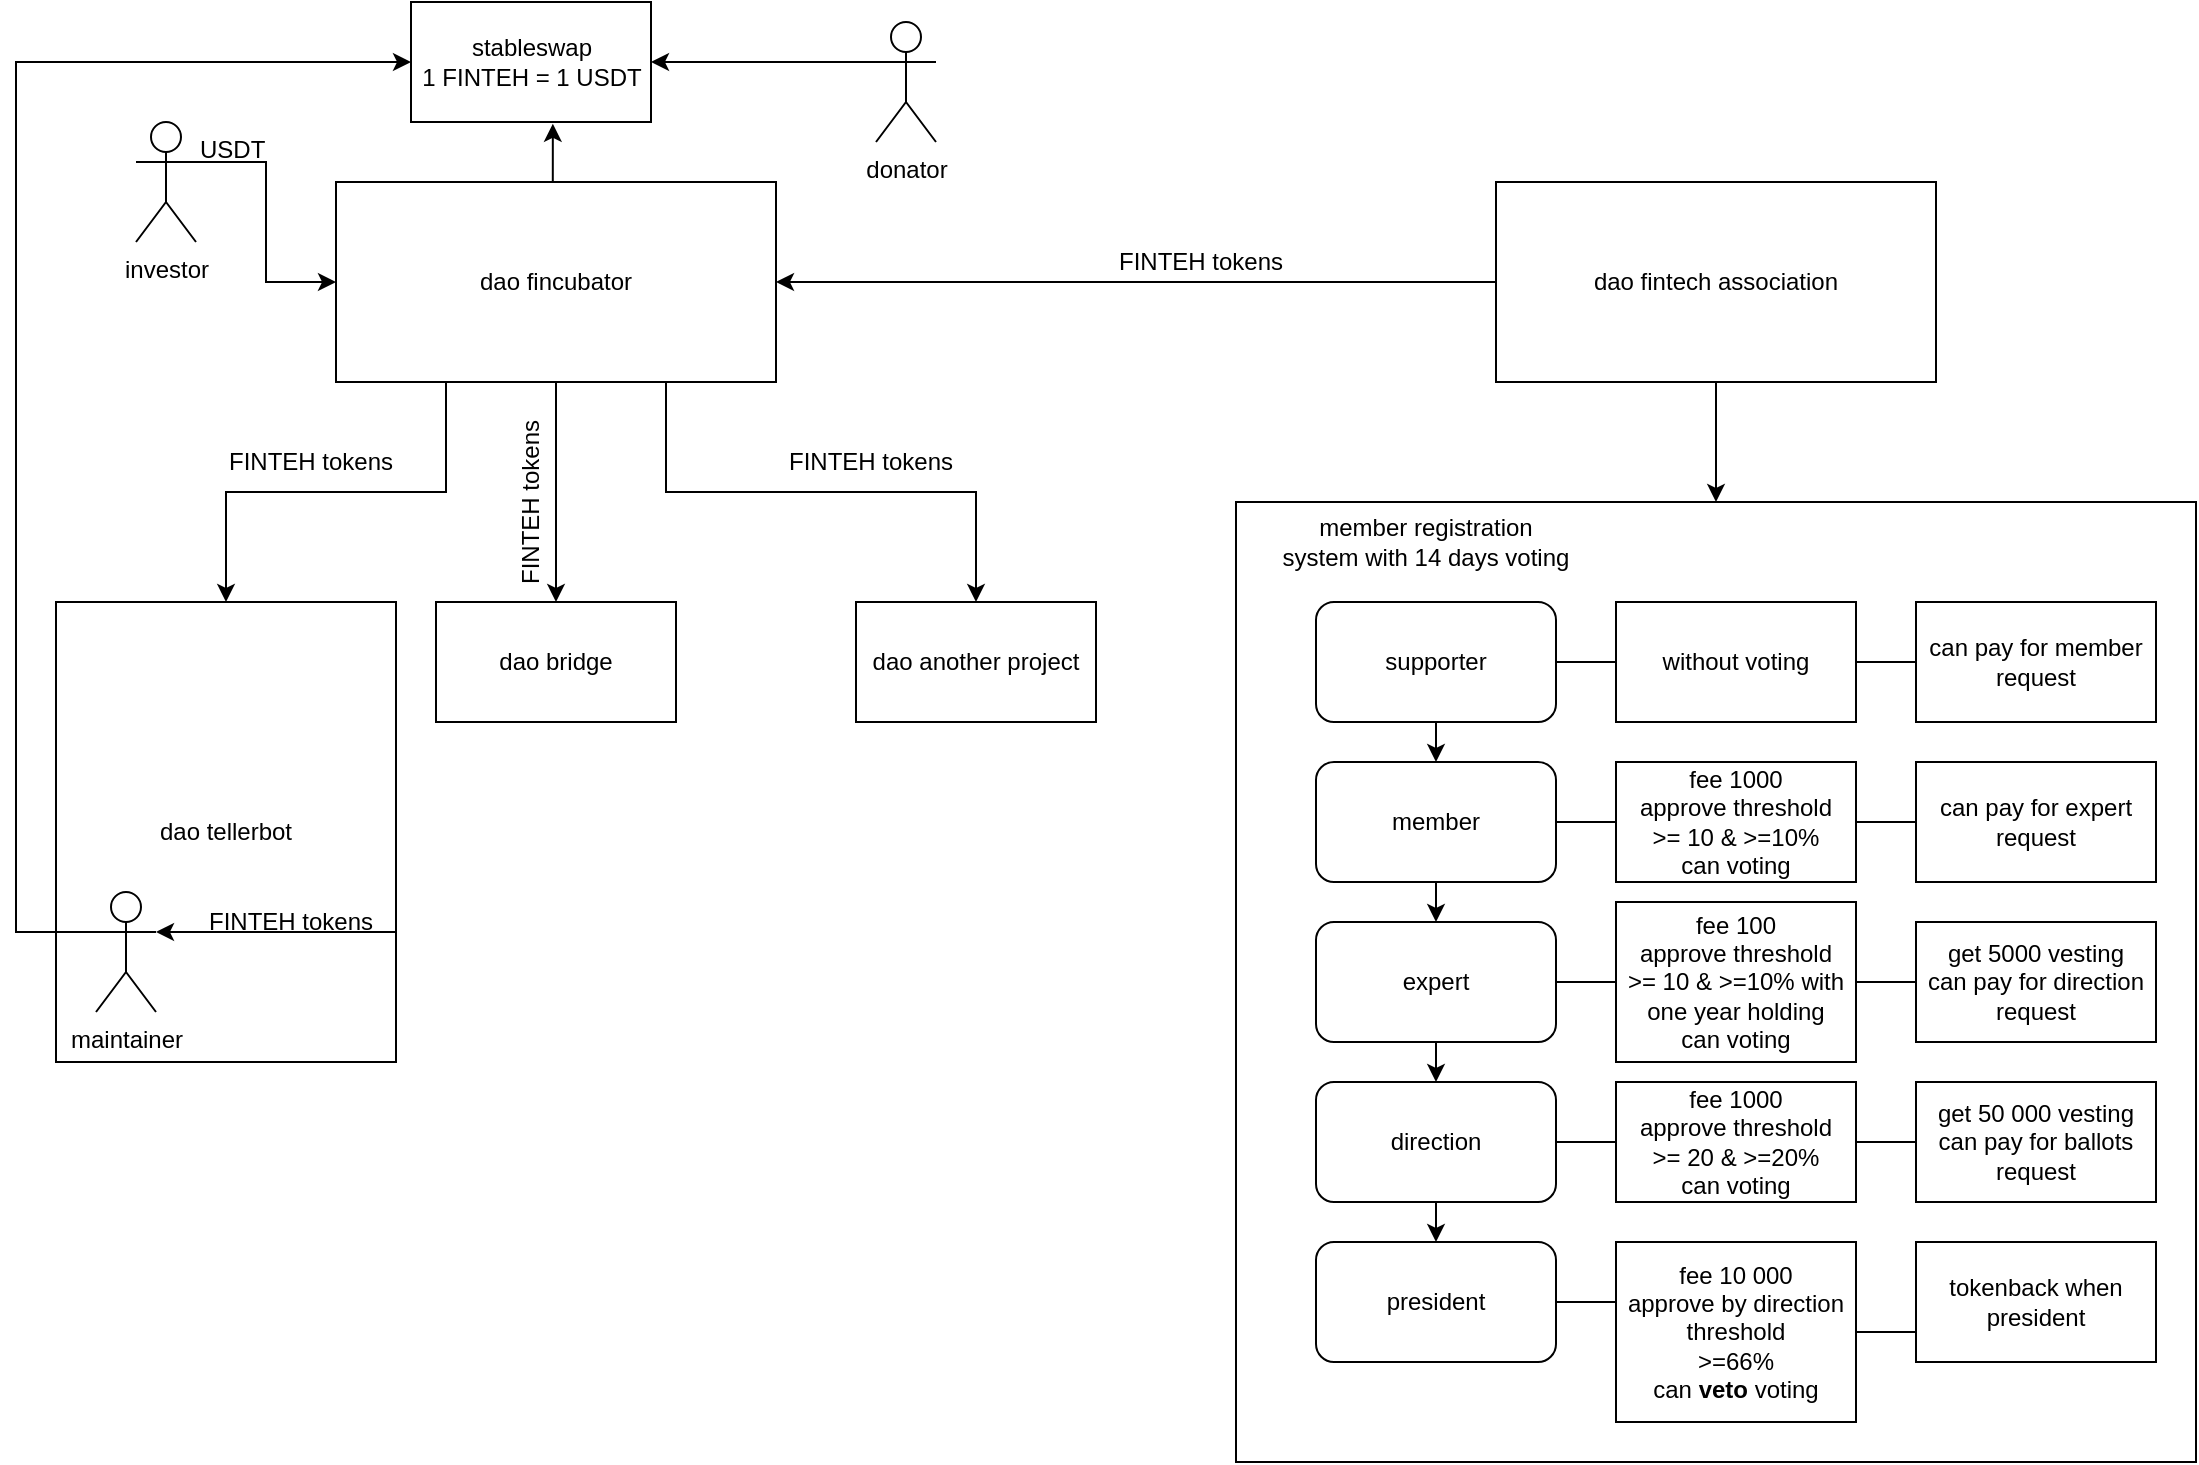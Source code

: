 <mxfile version="14.4.8" type="github">
  <diagram id="6a731a19-8d31-9384-78a2-239565b7b9f0" name="Page-1">
    <mxGraphModel dx="2595" dy="1518" grid="1" gridSize="10" guides="1" tooltips="1" connect="1" arrows="1" fold="1" page="1" pageScale="1" pageWidth="1169" pageHeight="827" background="#ffffff" math="0" shadow="0">
      <root>
        <mxCell id="0" />
        <mxCell id="1" parent="0" />
        <mxCell id="Tn-8CT3KJRF8G7JqvR9h-2226" value="" style="rounded=0;whiteSpace=wrap;html=1;" vertex="1" parent="1">
          <mxGeometry x="650" y="260" width="480" height="480" as="geometry" />
        </mxCell>
        <mxCell id="Tn-8CT3KJRF8G7JqvR9h-2229" style="edgeStyle=orthogonalEdgeStyle;rounded=0;orthogonalLoop=1;jettySize=auto;html=1;exitX=0.25;exitY=1;exitDx=0;exitDy=0;entryX=0.5;entryY=0;entryDx=0;entryDy=0;endArrow=classic;endFill=1;" edge="1" parent="1" source="Tn-8CT3KJRF8G7JqvR9h-2185" target="Tn-8CT3KJRF8G7JqvR9h-2187">
          <mxGeometry relative="1" as="geometry" />
        </mxCell>
        <mxCell id="Tn-8CT3KJRF8G7JqvR9h-2232" style="edgeStyle=orthogonalEdgeStyle;rounded=0;orthogonalLoop=1;jettySize=auto;html=1;exitX=0.5;exitY=1;exitDx=0;exitDy=0;entryX=0.5;entryY=0;entryDx=0;entryDy=0;endArrow=classic;endFill=1;" edge="1" parent="1" source="Tn-8CT3KJRF8G7JqvR9h-2185" target="Tn-8CT3KJRF8G7JqvR9h-2227">
          <mxGeometry relative="1" as="geometry" />
        </mxCell>
        <mxCell id="Tn-8CT3KJRF8G7JqvR9h-2233" style="edgeStyle=orthogonalEdgeStyle;rounded=0;orthogonalLoop=1;jettySize=auto;html=1;exitX=0.75;exitY=1;exitDx=0;exitDy=0;entryX=0.5;entryY=0;entryDx=0;entryDy=0;endArrow=classic;endFill=1;" edge="1" parent="1" source="Tn-8CT3KJRF8G7JqvR9h-2185" target="Tn-8CT3KJRF8G7JqvR9h-2228">
          <mxGeometry relative="1" as="geometry" />
        </mxCell>
        <mxCell id="Tn-8CT3KJRF8G7JqvR9h-2254" style="edgeStyle=orthogonalEdgeStyle;rounded=0;orthogonalLoop=1;jettySize=auto;html=1;exitX=0.5;exitY=0;exitDx=0;exitDy=0;entryX=0.591;entryY=1.015;entryDx=0;entryDy=0;entryPerimeter=0;endArrow=classic;endFill=1;" edge="1" parent="1" source="Tn-8CT3KJRF8G7JqvR9h-2185" target="Tn-8CT3KJRF8G7JqvR9h-2186">
          <mxGeometry relative="1" as="geometry" />
        </mxCell>
        <mxCell id="Tn-8CT3KJRF8G7JqvR9h-2185" value="dao fincubator" style="rounded=0;whiteSpace=wrap;html=1;" vertex="1" parent="1">
          <mxGeometry x="200" y="100" width="220" height="100" as="geometry" />
        </mxCell>
        <mxCell id="Tn-8CT3KJRF8G7JqvR9h-2186" value="&lt;div&gt;stableswap&lt;/div&gt;&lt;div&gt;1 FINTEH = 1 USDT&lt;br&gt;&lt;/div&gt;" style="rounded=0;whiteSpace=wrap;html=1;" vertex="1" parent="1">
          <mxGeometry x="237.5" y="10" width="120" height="60" as="geometry" />
        </mxCell>
        <mxCell id="Tn-8CT3KJRF8G7JqvR9h-2187" value="dao tellerbot" style="rounded=0;whiteSpace=wrap;html=1;" vertex="1" parent="1">
          <mxGeometry x="60" y="310" width="170" height="230" as="geometry" />
        </mxCell>
        <mxCell id="Tn-8CT3KJRF8G7JqvR9h-2234" style="edgeStyle=orthogonalEdgeStyle;rounded=0;orthogonalLoop=1;jettySize=auto;html=1;exitX=0.5;exitY=1;exitDx=0;exitDy=0;endArrow=classic;endFill=1;" edge="1" parent="1" source="Tn-8CT3KJRF8G7JqvR9h-2188" target="Tn-8CT3KJRF8G7JqvR9h-2226">
          <mxGeometry relative="1" as="geometry" />
        </mxCell>
        <mxCell id="Tn-8CT3KJRF8G7JqvR9h-2235" style="edgeStyle=orthogonalEdgeStyle;rounded=0;orthogonalLoop=1;jettySize=auto;html=1;exitX=0;exitY=0.5;exitDx=0;exitDy=0;endArrow=classic;endFill=1;" edge="1" parent="1" source="Tn-8CT3KJRF8G7JqvR9h-2188" target="Tn-8CT3KJRF8G7JqvR9h-2185">
          <mxGeometry relative="1" as="geometry" />
        </mxCell>
        <mxCell id="Tn-8CT3KJRF8G7JqvR9h-2188" value="dao fintech association" style="rounded=0;whiteSpace=wrap;html=1;" vertex="1" parent="1">
          <mxGeometry x="780" y="100" width="220" height="100" as="geometry" />
        </mxCell>
        <mxCell id="Tn-8CT3KJRF8G7JqvR9h-2198" style="edgeStyle=orthogonalEdgeStyle;rounded=0;orthogonalLoop=1;jettySize=auto;html=1;exitX=0.5;exitY=1;exitDx=0;exitDy=0;entryX=0.5;entryY=0;entryDx=0;entryDy=0;" edge="1" parent="1" source="Tn-8CT3KJRF8G7JqvR9h-2191" target="Tn-8CT3KJRF8G7JqvR9h-2192">
          <mxGeometry relative="1" as="geometry" />
        </mxCell>
        <mxCell id="Tn-8CT3KJRF8G7JqvR9h-2207" style="edgeStyle=orthogonalEdgeStyle;rounded=0;orthogonalLoop=1;jettySize=auto;html=1;exitX=1;exitY=0.5;exitDx=0;exitDy=0;entryX=0;entryY=0.5;entryDx=0;entryDy=0;endArrow=none;endFill=0;" edge="1" parent="1" source="Tn-8CT3KJRF8G7JqvR9h-2191" target="Tn-8CT3KJRF8G7JqvR9h-2206">
          <mxGeometry relative="1" as="geometry" />
        </mxCell>
        <mxCell id="Tn-8CT3KJRF8G7JqvR9h-2191" value="supporter" style="rounded=1;whiteSpace=wrap;html=1;" vertex="1" parent="1">
          <mxGeometry x="690" y="310" width="120" height="60" as="geometry" />
        </mxCell>
        <mxCell id="Tn-8CT3KJRF8G7JqvR9h-2199" style="edgeStyle=orthogonalEdgeStyle;rounded=0;orthogonalLoop=1;jettySize=auto;html=1;exitX=0.5;exitY=1;exitDx=0;exitDy=0;entryX=0.5;entryY=0;entryDx=0;entryDy=0;" edge="1" parent="1" source="Tn-8CT3KJRF8G7JqvR9h-2192" target="Tn-8CT3KJRF8G7JqvR9h-2193">
          <mxGeometry relative="1" as="geometry" />
        </mxCell>
        <mxCell id="Tn-8CT3KJRF8G7JqvR9h-2212" style="edgeStyle=orthogonalEdgeStyle;rounded=0;orthogonalLoop=1;jettySize=auto;html=1;exitX=1;exitY=0.5;exitDx=0;exitDy=0;entryX=0;entryY=0.5;entryDx=0;entryDy=0;endArrow=none;endFill=0;" edge="1" parent="1" source="Tn-8CT3KJRF8G7JqvR9h-2192" target="Tn-8CT3KJRF8G7JqvR9h-2208">
          <mxGeometry relative="1" as="geometry" />
        </mxCell>
        <mxCell id="Tn-8CT3KJRF8G7JqvR9h-2192" value="member" style="rounded=1;whiteSpace=wrap;html=1;" vertex="1" parent="1">
          <mxGeometry x="690" y="390" width="120" height="60" as="geometry" />
        </mxCell>
        <mxCell id="Tn-8CT3KJRF8G7JqvR9h-2200" style="edgeStyle=orthogonalEdgeStyle;rounded=0;orthogonalLoop=1;jettySize=auto;html=1;exitX=0.5;exitY=1;exitDx=0;exitDy=0;entryX=0.5;entryY=0;entryDx=0;entryDy=0;" edge="1" parent="1" source="Tn-8CT3KJRF8G7JqvR9h-2193" target="Tn-8CT3KJRF8G7JqvR9h-2194">
          <mxGeometry relative="1" as="geometry" />
        </mxCell>
        <mxCell id="Tn-8CT3KJRF8G7JqvR9h-2218" style="edgeStyle=orthogonalEdgeStyle;rounded=0;orthogonalLoop=1;jettySize=auto;html=1;exitX=1;exitY=0.5;exitDx=0;exitDy=0;endArrow=none;endFill=0;" edge="1" parent="1" source="Tn-8CT3KJRF8G7JqvR9h-2193" target="Tn-8CT3KJRF8G7JqvR9h-2209">
          <mxGeometry relative="1" as="geometry" />
        </mxCell>
        <mxCell id="Tn-8CT3KJRF8G7JqvR9h-2193" value="expert" style="rounded=1;whiteSpace=wrap;html=1;" vertex="1" parent="1">
          <mxGeometry x="690" y="470" width="120" height="60" as="geometry" />
        </mxCell>
        <mxCell id="Tn-8CT3KJRF8G7JqvR9h-2201" style="edgeStyle=orthogonalEdgeStyle;rounded=0;orthogonalLoop=1;jettySize=auto;html=1;exitX=0.5;exitY=1;exitDx=0;exitDy=0;entryX=0.5;entryY=0;entryDx=0;entryDy=0;" edge="1" parent="1" source="Tn-8CT3KJRF8G7JqvR9h-2194" target="Tn-8CT3KJRF8G7JqvR9h-2195">
          <mxGeometry relative="1" as="geometry" />
        </mxCell>
        <mxCell id="Tn-8CT3KJRF8G7JqvR9h-2219" style="edgeStyle=orthogonalEdgeStyle;rounded=0;orthogonalLoop=1;jettySize=auto;html=1;exitX=1;exitY=0.5;exitDx=0;exitDy=0;entryX=0;entryY=0.5;entryDx=0;entryDy=0;endArrow=none;endFill=0;" edge="1" parent="1" source="Tn-8CT3KJRF8G7JqvR9h-2194" target="Tn-8CT3KJRF8G7JqvR9h-2210">
          <mxGeometry relative="1" as="geometry" />
        </mxCell>
        <mxCell id="Tn-8CT3KJRF8G7JqvR9h-2194" value="direction" style="rounded=1;whiteSpace=wrap;html=1;" vertex="1" parent="1">
          <mxGeometry x="690" y="550" width="120" height="60" as="geometry" />
        </mxCell>
        <mxCell id="Tn-8CT3KJRF8G7JqvR9h-2220" style="edgeStyle=orthogonalEdgeStyle;rounded=0;orthogonalLoop=1;jettySize=auto;html=1;exitX=1;exitY=0.5;exitDx=0;exitDy=0;entryX=0;entryY=0.5;entryDx=0;entryDy=0;endArrow=none;endFill=0;" edge="1" parent="1" source="Tn-8CT3KJRF8G7JqvR9h-2195" target="Tn-8CT3KJRF8G7JqvR9h-2211">
          <mxGeometry relative="1" as="geometry" />
        </mxCell>
        <mxCell id="Tn-8CT3KJRF8G7JqvR9h-2195" value="president" style="rounded=1;whiteSpace=wrap;html=1;" vertex="1" parent="1">
          <mxGeometry x="690" y="630" width="120" height="60" as="geometry" />
        </mxCell>
        <mxCell id="Tn-8CT3KJRF8G7JqvR9h-2196" value="&lt;div&gt;member registration system with 14 days voting &lt;/div&gt;" style="text;html=1;strokeColor=none;fillColor=none;align=center;verticalAlign=middle;whiteSpace=wrap;rounded=0;" vertex="1" parent="1">
          <mxGeometry x="670" y="270" width="150" height="20" as="geometry" />
        </mxCell>
        <mxCell id="Tn-8CT3KJRF8G7JqvR9h-2221" style="edgeStyle=orthogonalEdgeStyle;rounded=0;orthogonalLoop=1;jettySize=auto;html=1;exitX=1;exitY=0.5;exitDx=0;exitDy=0;entryX=0;entryY=0.5;entryDx=0;entryDy=0;endArrow=none;endFill=0;" edge="1" parent="1" source="Tn-8CT3KJRF8G7JqvR9h-2206" target="Tn-8CT3KJRF8G7JqvR9h-2213">
          <mxGeometry relative="1" as="geometry" />
        </mxCell>
        <mxCell id="Tn-8CT3KJRF8G7JqvR9h-2206" value="without voting" style="rounded=0;whiteSpace=wrap;html=1;" vertex="1" parent="1">
          <mxGeometry x="840" y="310" width="120" height="60" as="geometry" />
        </mxCell>
        <mxCell id="Tn-8CT3KJRF8G7JqvR9h-2222" style="edgeStyle=orthogonalEdgeStyle;rounded=0;orthogonalLoop=1;jettySize=auto;html=1;exitX=1;exitY=0.5;exitDx=0;exitDy=0;entryX=0;entryY=0.5;entryDx=0;entryDy=0;endArrow=none;endFill=0;" edge="1" parent="1" source="Tn-8CT3KJRF8G7JqvR9h-2208" target="Tn-8CT3KJRF8G7JqvR9h-2214">
          <mxGeometry relative="1" as="geometry" />
        </mxCell>
        <mxCell id="Tn-8CT3KJRF8G7JqvR9h-2208" value="&lt;div&gt;fee 1000&lt;/div&gt;&lt;div&gt;approve threshold&lt;/div&gt;&lt;div&gt;&amp;gt;= 10 &amp;amp; &amp;gt;=10%&lt;/div&gt;&lt;div&gt;can voting&lt;/div&gt;" style="rounded=0;whiteSpace=wrap;html=1;" vertex="1" parent="1">
          <mxGeometry x="840" y="390" width="120" height="60" as="geometry" />
        </mxCell>
        <mxCell id="Tn-8CT3KJRF8G7JqvR9h-2223" style="edgeStyle=orthogonalEdgeStyle;rounded=0;orthogonalLoop=1;jettySize=auto;html=1;exitX=1;exitY=0.5;exitDx=0;exitDy=0;entryX=0;entryY=0.5;entryDx=0;entryDy=0;endArrow=none;endFill=0;" edge="1" parent="1" source="Tn-8CT3KJRF8G7JqvR9h-2209" target="Tn-8CT3KJRF8G7JqvR9h-2215">
          <mxGeometry relative="1" as="geometry" />
        </mxCell>
        <mxCell id="Tn-8CT3KJRF8G7JqvR9h-2209" value="&lt;div&gt;fee 100&lt;/div&gt;&lt;div&gt;approve threshold&lt;/div&gt;&lt;div&gt;&amp;gt;= 10 &amp;amp; &amp;gt;=10% with one year holding&lt;br&gt;&lt;/div&gt;&lt;div&gt;can voting&lt;/div&gt;" style="rounded=0;whiteSpace=wrap;html=1;" vertex="1" parent="1">
          <mxGeometry x="840" y="460" width="120" height="80" as="geometry" />
        </mxCell>
        <mxCell id="Tn-8CT3KJRF8G7JqvR9h-2224" style="edgeStyle=orthogonalEdgeStyle;rounded=0;orthogonalLoop=1;jettySize=auto;html=1;exitX=1;exitY=0.5;exitDx=0;exitDy=0;entryX=0;entryY=0.5;entryDx=0;entryDy=0;endArrow=none;endFill=0;" edge="1" parent="1" source="Tn-8CT3KJRF8G7JqvR9h-2210" target="Tn-8CT3KJRF8G7JqvR9h-2216">
          <mxGeometry relative="1" as="geometry" />
        </mxCell>
        <mxCell id="Tn-8CT3KJRF8G7JqvR9h-2210" value="&lt;div&gt;fee 1000&lt;/div&gt;&lt;div&gt;approve threshold&lt;/div&gt;&lt;div&gt;&amp;gt;= 20 &amp;amp; &amp;gt;=20%&lt;/div&gt;&lt;div&gt;can voting&lt;/div&gt;" style="rounded=0;whiteSpace=wrap;html=1;" vertex="1" parent="1">
          <mxGeometry x="840" y="550" width="120" height="60" as="geometry" />
        </mxCell>
        <mxCell id="Tn-8CT3KJRF8G7JqvR9h-2225" style="edgeStyle=orthogonalEdgeStyle;rounded=0;orthogonalLoop=1;jettySize=auto;html=1;exitX=1;exitY=0.5;exitDx=0;exitDy=0;entryX=0;entryY=0.5;entryDx=0;entryDy=0;endArrow=none;endFill=0;" edge="1" parent="1" source="Tn-8CT3KJRF8G7JqvR9h-2211" target="Tn-8CT3KJRF8G7JqvR9h-2217">
          <mxGeometry relative="1" as="geometry" />
        </mxCell>
        <mxCell id="Tn-8CT3KJRF8G7JqvR9h-2211" value="&lt;div&gt;fee 10 000&lt;/div&gt;&lt;div&gt;approve by direction&lt;/div&gt;&lt;div&gt;threshold&lt;/div&gt;&lt;div&gt;&amp;gt;=66%&lt;/div&gt;can&lt;b&gt; veto&lt;/b&gt; voting" style="rounded=0;whiteSpace=wrap;html=1;" vertex="1" parent="1">
          <mxGeometry x="840" y="630" width="120" height="90" as="geometry" />
        </mxCell>
        <mxCell id="Tn-8CT3KJRF8G7JqvR9h-2213" value="can pay for &lt;span class=&quot;VIiyi&quot; lang=&quot;en&quot;&gt;&lt;span class=&quot;JLqJ4b ChMk0b&quot;&gt;&lt;span&gt;member request&lt;/span&gt;&lt;/span&gt;&lt;/span&gt; " style="rounded=0;whiteSpace=wrap;html=1;" vertex="1" parent="1">
          <mxGeometry x="990" y="310" width="120" height="60" as="geometry" />
        </mxCell>
        <mxCell id="Tn-8CT3KJRF8G7JqvR9h-2214" value="can pay for expert&lt;span class=&quot;VIiyi&quot; lang=&quot;en&quot;&gt;&lt;span class=&quot;JLqJ4b ChMk0b&quot;&gt;&lt;span&gt; request&lt;/span&gt;&lt;/span&gt;&lt;/span&gt; " style="rounded=0;whiteSpace=wrap;html=1;" vertex="1" parent="1">
          <mxGeometry x="990" y="390" width="120" height="60" as="geometry" />
        </mxCell>
        <mxCell id="Tn-8CT3KJRF8G7JqvR9h-2215" value="&lt;div&gt;get 5000 vesting&lt;/div&gt;&lt;div&gt;can pay for direction&lt;span class=&quot;VIiyi&quot; lang=&quot;en&quot;&gt;&lt;span class=&quot;JLqJ4b ChMk0b&quot;&gt;&lt;span&gt; request&lt;/span&gt;&lt;/span&gt;&lt;/span&gt;&lt;/div&gt; " style="rounded=0;whiteSpace=wrap;html=1;" vertex="1" parent="1">
          <mxGeometry x="990" y="470" width="120" height="60" as="geometry" />
        </mxCell>
        <mxCell id="Tn-8CT3KJRF8G7JqvR9h-2216" value="&lt;div&gt;get 50 000 vesting&lt;/div&gt;&lt;div&gt;can pay for ballots&lt;span class=&quot;VIiyi&quot; lang=&quot;en&quot;&gt;&lt;span class=&quot;JLqJ4b ChMk0b&quot;&gt;&lt;span&gt; request&lt;/span&gt;&lt;/span&gt;&lt;/span&gt;&lt;/div&gt; " style="rounded=0;whiteSpace=wrap;html=1;" vertex="1" parent="1">
          <mxGeometry x="990" y="550" width="120" height="60" as="geometry" />
        </mxCell>
        <mxCell id="Tn-8CT3KJRF8G7JqvR9h-2217" value="tokenback when president" style="rounded=0;whiteSpace=wrap;html=1;" vertex="1" parent="1">
          <mxGeometry x="990" y="630" width="120" height="60" as="geometry" />
        </mxCell>
        <mxCell id="Tn-8CT3KJRF8G7JqvR9h-2227" value="dao bridge" style="rounded=0;whiteSpace=wrap;html=1;" vertex="1" parent="1">
          <mxGeometry x="250" y="310" width="120" height="60" as="geometry" />
        </mxCell>
        <mxCell id="Tn-8CT3KJRF8G7JqvR9h-2228" value="dao another project" style="rounded=0;whiteSpace=wrap;html=1;" vertex="1" parent="1">
          <mxGeometry x="460" y="310" width="120" height="60" as="geometry" />
        </mxCell>
        <mxCell id="Tn-8CT3KJRF8G7JqvR9h-2237" value="FINTEH tokens" style="text;html=1;strokeColor=none;fillColor=none;align=center;verticalAlign=middle;whiteSpace=wrap;rounded=0;" vertex="1" parent="1">
          <mxGeometry x="585" y="130" width="95" height="20" as="geometry" />
        </mxCell>
        <mxCell id="Tn-8CT3KJRF8G7JqvR9h-2238" value="FINTEH tokens" style="text;html=1;strokeColor=none;fillColor=none;align=center;verticalAlign=middle;whiteSpace=wrap;rounded=0;" vertex="1" parent="1">
          <mxGeometry x="420" y="230" width="95" height="20" as="geometry" />
        </mxCell>
        <mxCell id="Tn-8CT3KJRF8G7JqvR9h-2239" value="FINTEH tokens" style="text;html=1;strokeColor=none;fillColor=none;align=center;verticalAlign=middle;whiteSpace=wrap;rounded=0;" vertex="1" parent="1">
          <mxGeometry x="140" y="230" width="95" height="20" as="geometry" />
        </mxCell>
        <mxCell id="Tn-8CT3KJRF8G7JqvR9h-2240" value="FINTEH tokens" style="text;html=1;strokeColor=none;fillColor=none;align=center;verticalAlign=middle;whiteSpace=wrap;rounded=0;rotation=-90;" vertex="1" parent="1">
          <mxGeometry x="250" y="250" width="95" height="20" as="geometry" />
        </mxCell>
        <mxCell id="Tn-8CT3KJRF8G7JqvR9h-2252" style="edgeStyle=orthogonalEdgeStyle;rounded=0;orthogonalLoop=1;jettySize=auto;html=1;exitX=0;exitY=0.333;exitDx=0;exitDy=0;exitPerimeter=0;entryX=0;entryY=0.5;entryDx=0;entryDy=0;endArrow=classic;endFill=1;" edge="1" parent="1" source="Tn-8CT3KJRF8G7JqvR9h-2242" target="Tn-8CT3KJRF8G7JqvR9h-2186">
          <mxGeometry relative="1" as="geometry">
            <Array as="points">
              <mxPoint x="40" y="475" />
              <mxPoint x="40" y="40" />
            </Array>
          </mxGeometry>
        </mxCell>
        <mxCell id="Tn-8CT3KJRF8G7JqvR9h-2264" style="edgeStyle=orthogonalEdgeStyle;rounded=0;orthogonalLoop=1;jettySize=auto;html=1;exitX=1;exitY=0.333;exitDx=0;exitDy=0;exitPerimeter=0;entryX=1;entryY=0.75;entryDx=0;entryDy=0;startArrow=classic;startFill=1;endArrow=none;endFill=0;" edge="1" parent="1" source="Tn-8CT3KJRF8G7JqvR9h-2242" target="Tn-8CT3KJRF8G7JqvR9h-2187">
          <mxGeometry relative="1" as="geometry">
            <Array as="points">
              <mxPoint x="110" y="475" />
            </Array>
          </mxGeometry>
        </mxCell>
        <mxCell id="Tn-8CT3KJRF8G7JqvR9h-2242" value="maintainer" style="shape=umlActor;verticalLabelPosition=bottom;verticalAlign=top;html=1;outlineConnect=0;" vertex="1" parent="1">
          <mxGeometry x="80" y="455" width="30" height="60" as="geometry" />
        </mxCell>
        <mxCell id="Tn-8CT3KJRF8G7JqvR9h-2249" style="edgeStyle=orthogonalEdgeStyle;rounded=0;orthogonalLoop=1;jettySize=auto;html=1;exitX=1;exitY=0.333;exitDx=0;exitDy=0;exitPerimeter=0;endArrow=classic;endFill=1;" edge="1" parent="1" source="Tn-8CT3KJRF8G7JqvR9h-2243" target="Tn-8CT3KJRF8G7JqvR9h-2185">
          <mxGeometry relative="1" as="geometry" />
        </mxCell>
        <mxCell id="Tn-8CT3KJRF8G7JqvR9h-2243" value="investor" style="shape=umlActor;verticalLabelPosition=bottom;verticalAlign=top;html=1;outlineConnect=0;" vertex="1" parent="1">
          <mxGeometry x="100" y="70" width="30" height="60" as="geometry" />
        </mxCell>
        <mxCell id="Tn-8CT3KJRF8G7JqvR9h-2265" style="edgeStyle=orthogonalEdgeStyle;rounded=0;orthogonalLoop=1;jettySize=auto;html=1;exitX=0;exitY=0.333;exitDx=0;exitDy=0;exitPerimeter=0;entryX=1;entryY=0.5;entryDx=0;entryDy=0;startArrow=none;startFill=0;endArrow=classic;endFill=1;" edge="1" parent="1" source="Tn-8CT3KJRF8G7JqvR9h-2244" target="Tn-8CT3KJRF8G7JqvR9h-2186">
          <mxGeometry relative="1" as="geometry" />
        </mxCell>
        <mxCell id="Tn-8CT3KJRF8G7JqvR9h-2244" value="donator" style="shape=umlActor;verticalLabelPosition=bottom;verticalAlign=top;html=1;outlineConnect=0;" vertex="1" parent="1">
          <mxGeometry x="470" y="20" width="30" height="60" as="geometry" />
        </mxCell>
        <mxCell id="Tn-8CT3KJRF8G7JqvR9h-2255" value="USDT" style="text;whiteSpace=wrap;html=1;" vertex="1" parent="1">
          <mxGeometry x="130" y="70" width="60" height="30" as="geometry" />
        </mxCell>
        <mxCell id="Tn-8CT3KJRF8G7JqvR9h-2261" value="FINTEH tokens" style="text;html=1;strokeColor=none;fillColor=none;align=center;verticalAlign=middle;whiteSpace=wrap;rounded=0;" vertex="1" parent="1">
          <mxGeometry x="130" y="460" width="95" height="20" as="geometry" />
        </mxCell>
      </root>
    </mxGraphModel>
  </diagram>
</mxfile>
